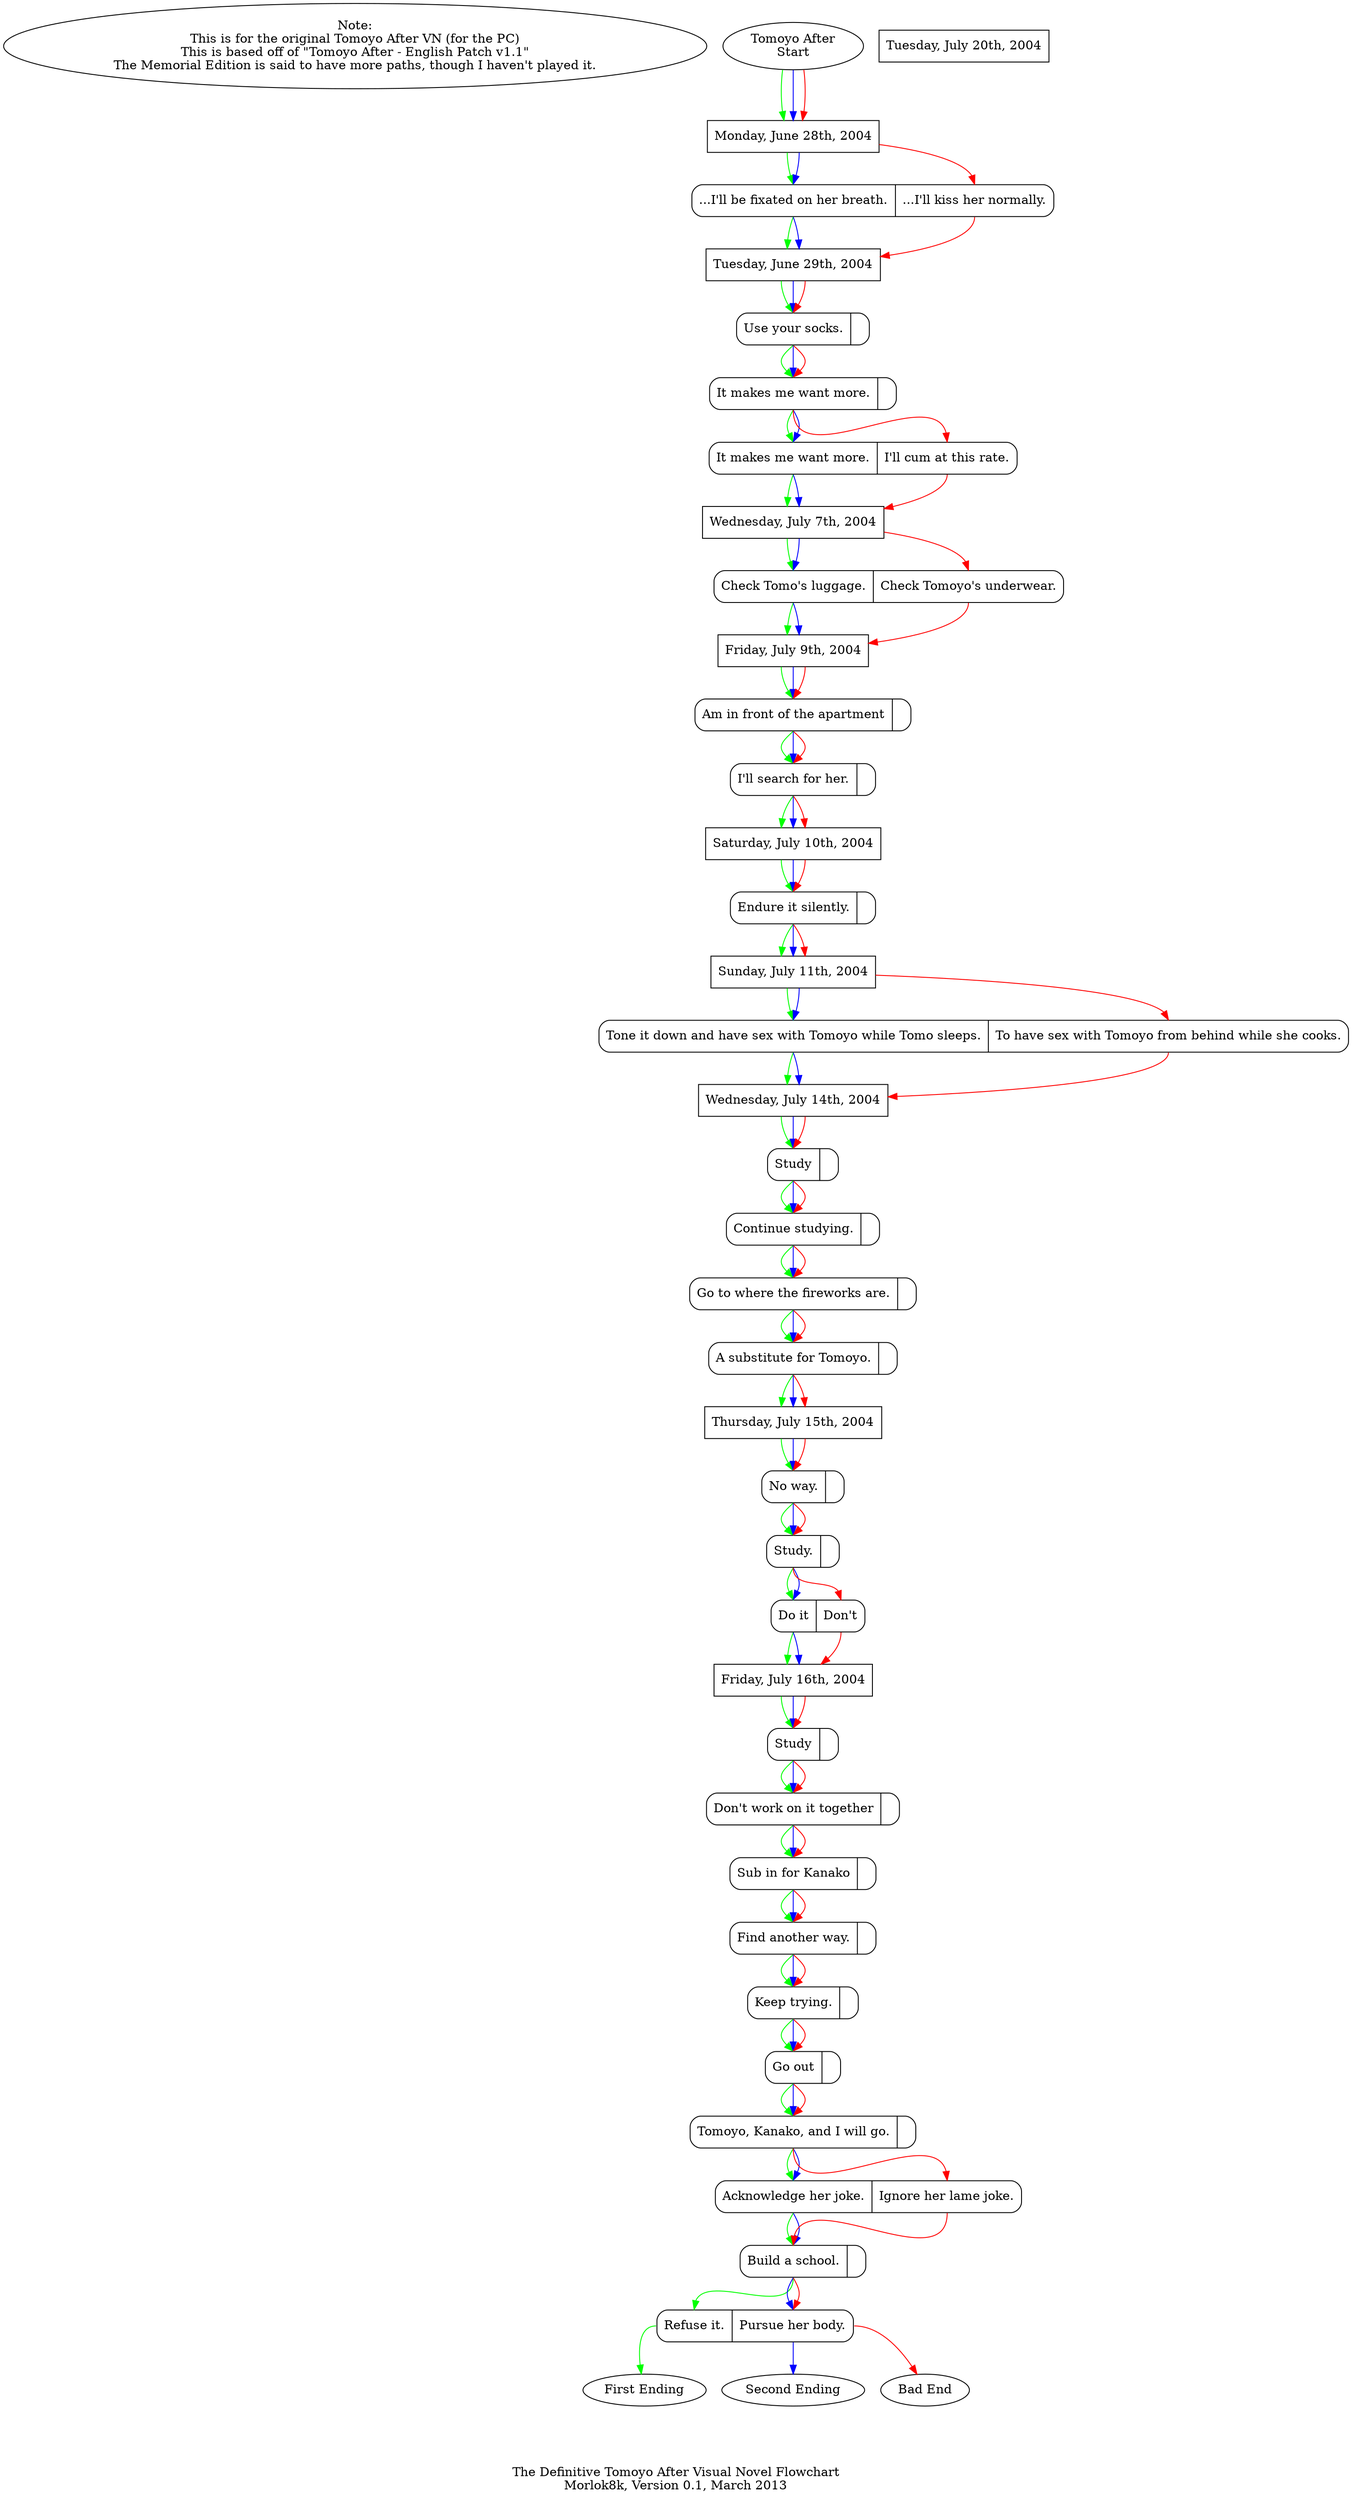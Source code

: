 
// http://www.graphviz.org/content/node-shapes
// http://www.graphviz.org/content/color-names#brewer

// clannad SEEN files:
// http://www.baka-tsuki.org/project/index.php?title=Clannad:SEEN6803

// walkthroughs:
// http://soukyuu.emevas.net/CLANNAD_guide.html
// http://www.gamefaqs.com/pc/921463-clannad/faqs/61132



// The Definitive Clannad Visual Novel Flowchart
digraph Clannad{
    graph [ label = "\n\n\n\nThe Definitive Tomoyo After Visual Novel Flowchart\nMorlok8k, Version 0.1, March 2013" ];


    Note [label = "Note:\nThis is for the original Tomoyo After VN (for the PC)\nThis is based off of \"Tomoyo After - English Patch v1.1\"\nThe Memorial Edition is said to have more paths, though I haven't played it."];

//Tomoyo After

//start


    Start [label = "Tomoyo After\nStart"];

    //June 28
    JUN_28 [shape = box, label = "Monday, June 28th, 2004"];

    Start -> JUN_28 [color = green]    //END1
    Start -> JUN_28 [color = blue]    //END2
    Start -> JUN_28 [color = red]    //BAD_END

    TA_1 [shape = Mrecord, label = "<a>...I'll be fixated on her breath.|<aa>...I'll kiss her normally."];
    JUN_28 -> TA_1:a [color = green]    //END1
    JUN_28 -> TA_1:a [color = blue]    //END2
    JUN_28 -> TA_1:aa [color = red]    //BAD_END


    //June 29
    JUN_29 [shape = box, label = "Tuesday, June 29th, 2004"];
    TA_1:a -> JUN_29 [color = green]    //END1
    TA_1:a -> JUN_29 [color = blue]    //END2
    TA_1:aa -> JUN_29 [color = red]    //BAD_END

    TA_2 [shape = Mrecord, label = "<a>Use your socks.|<aa>"];
    JUN_29 -> TA_2:a [color = green]    //END1
    JUN_29 -> TA_2:a [color = blue]    //END2
    JUN_29 -> TA_2:a [color = red]    //BAD_END

    TA_3 [shape = Mrecord, label = "<a>It makes me want more.|<aa>"];
    TA_2:a -> TA_3:a [color = green]    //END1
    TA_2:a -> TA_3:a [color = blue]    //END2
    TA_2:a -> TA_3:a [color = red]    //BAD_END

    TA_4 [shape = Mrecord, label = "<a>It makes me want more.|<aa>I'll cum at this rate."];
    TA_3:a -> TA_4:a [color = green]    //END1
    TA_3:a -> TA_4:a [color = blue]    //END2
    TA_3:a -> TA_4:aa [color = red]    //BAD_END


    //July 07
    JUL_7 [shape = box, label = "Wednesday, July 7th, 2004"];
    TA_4:a -> JUL_7 [color = green]    //END1
    TA_4:a -> JUL_7 [color = blue]    //END2
    TA_4:aa -> JUL_7 [color = red]    //BAD_END

    TA_5 [shape = Mrecord, label = "<a>Check Tomo's luggage.|<aa>Check Tomoyo's underwear."];
    JUL_7 -> TA_5:a [color = green]    //END1
    JUL_7 -> TA_5:a [color = blue]    //END2
    JUL_7 -> TA_5:aa [color = red]    //BAD_END


    //July 09
    JUL_9 [shape = box, label = "Friday, July 9th, 2004"];
    TA_5:a -> JUL_9 [color = green]    //END1
    TA_5:a -> JUL_9 [color = blue]    //END2
    TA_5:aa -> JUL_9 [color = red]    //BAD_END

    TA_6 [shape = Mrecord, label = "<a>Am in front of the apartment|<aa>"];
    JUL_9 -> TA_6:a [color = green]    //END1
    JUL_9 -> TA_6:a [color = blue]    //END2
    JUL_9 -> TA_6:a [color = red]    //BAD_END

    TA_7 [shape = Mrecord, label = "<a>I'll search for her.|<aa>"];
    TA_6:a -> TA_7:a [color = green]    //END1
    TA_6:a -> TA_7:a [color = blue]    //END2
    TA_6:a -> TA_7:a [color = red]    //BAD_END


    //July 10
    JUL_10 [shape = box, label = "Saturday, July 10th, 2004"];
    TA_7:a -> JUL_10 [color = green]    //END1
    TA_7:a -> JUL_10 [color = blue]    //END2
    TA_7:a -> JUL_10 [color = red]    //BAD_END

    TA_8 [shape = Mrecord, label = "<a>Endure it silently.|<aa>"];
    JUL_10 -> TA_8:a [color = green]    //END1
    JUL_10 -> TA_8:a [color = blue]    //END2
    JUL_10 -> TA_8:a [color = red]    //BAD_END


    //July 11
    JUL_11 [shape = box, label = "Sunday, July 11th, 2004"];
    TA_8:a -> JUL_11 [color = green]    //END1
    TA_8:a -> JUL_11 [color = blue]    //END2
    TA_8:a -> JUL_11 [color = red]    //BAD_END

    TA_9 [shape = Mrecord, label = "<a>Tone it down and have sex with Tomoyo while Tomo sleeps.|<aa>To have sex with Tomoyo from behind while she cooks."];
    JUL_11 -> TA_9:a [color = green]    //END1
    JUL_11 -> TA_9:a [color = blue]    //END2
    JUL_11 -> TA_9:aa [color = red]    //BAD_END


    //July 14
    JUL_14 [shape = box, label = "Wednesday, July 14th, 2004"];
    TA_9:a -> JUL_14 [color = green]    //END1
    TA_9:a -> JUL_14 [color = blue]    //END2
    TA_9:aa -> JUL_14 [color = red]    //BAD_END

    TA_10 [shape = Mrecord, label = "<a>Study|<aa>"];
    JUL_14 -> TA_10:a [color = green]    //END1
    JUL_14 -> TA_10:a [color = blue]    //END2
    JUL_14 -> TA_10:a [color = red]    //BAD_END

    TA_11 [shape = Mrecord, label = "<a>Continue studying.|<aa>"];
    TA_10:a -> TA_11:a [color = green]    //END1
    TA_10:a -> TA_11:a [color = blue]    //END2
    TA_10:a -> TA_11:a [color = red]    //BAD_END

    TA_12 [shape = Mrecord, label = "<a>Go to where the fireworks are.|<aa>"];
    TA_11:a -> TA_12:a [color = green]    //END1
    TA_11:a -> TA_12:a [color = blue]    //END2
    TA_11:a -> TA_12:a [color = red]    //BAD_END

    TA_13 [shape = Mrecord, label = "<a>A substitute for Tomoyo.|<aa>"];
    TA_12:a -> TA_13:a [color = green]    //END1
    TA_12:a -> TA_13:a [color = blue]    //END2
    TA_12:a -> TA_13:a [color = red]    //BAD_END


    //July 15
    JUL_15 [shape = box, label = "Thursday, July 15th, 2004"];
    TA_13:a -> JUL_15 [color = green]    //END1
    TA_13:a -> JUL_15 [color = blue]    //END2
    TA_13:a -> JUL_15 [color = red]    //BAD_END

    TA_14 [shape = Mrecord, label = "<a>No way.|<aa>"];
    JUL_15 -> TA_14:a [color = green]    //END1
    JUL_15 -> TA_14:a [color = blue]    //END2
    JUL_15 -> TA_14:a [color = red]    //BAD_END

    TA_15 [shape = Mrecord, label = "<a>Study.|<aa>"];
    TA_14:a -> TA_15:a [color = green]    //END1
    TA_14:a -> TA_15:a [color = blue]    //END2
    TA_14:a -> TA_15:a [color = red]    //BAD_END

    TA_16 [shape = Mrecord, label = "<a>Do it|<aa>Don't"];
    TA_15:a -> TA_16:a [color = green]    //END1
    TA_15:a -> TA_16:a [color = blue]    //END2
    TA_15:a -> TA_16:aa [color = red]    //BAD_END


    //July 16
    JUL_16 [shape = box, label = "Friday, July 16th, 2004"];
    TA_16:a -> JUL_16 [color = green]    //END1
    TA_16:a -> JUL_16 [color = blue]    //END2
    TA_16:aa -> JUL_16 [color = red]    //BAD_END

    TA_17 [shape = Mrecord, label = "<a>Study|<aa>"];
    JUL_16 -> TA_17:a [color = green]    //END1
    JUL_16 -> TA_17:a [color = blue]    //END2
    JUL_16 -> TA_17:a [color = red]    //BAD_END

    TA_18 [shape = Mrecord, label = "<a>Don't work on it together|<aa>"];
    TA_17:a -> TA_18:a [color = green]    //END1
    TA_17:a -> TA_18:a [color = blue]    //END2
    TA_17:a -> TA_18:a [color = red]    //BAD_END

    TA_19 [shape = Mrecord, label = "<a>Sub in for Kanako|<aa>"];
    TA_18:a -> TA_19:a [color = green]    //END1
    TA_18:a -> TA_19:a [color = blue]    //END2
    TA_18:a -> TA_19:a [color = red]    //BAD_END


    //July 20
    JUL_20 [shape = box, label = "Tuesday, July 20th, 2004"];


    TA_20 [shape = Mrecord, label = "<a>Find another way.|<aa>"];
    TA_19:a -> TA_20:a [color = green]    //END1
    TA_19:a -> TA_20:a [color = blue]    //END2
    TA_19:a -> TA_20:a [color = red]    //BAD_END


    //July 21
    TA_21 [shape = Mrecord, label = "<a>Keep trying.|<aa>"];
    TA_20:a -> TA_21:a [color = green]    //END1
    TA_20:a -> TA_21:a [color = blue]    //END2
    TA_20:a -> TA_21:a [color = red]    //BAD_END


    //July 23
    TA_22 [shape = Mrecord, label = "<a>Go out|<aa>"];
    TA_21:a -> TA_22:a [color = green]    //END1
    TA_21:a -> TA_22:a [color = blue]    //END2
    TA_21:a -> TA_22:a [color = red]    //BAD_END


    //August 10
    TA_23 [shape = Mrecord, label = "<a>Tomoyo, Kanako, and I will go.|<aa>"];
    TA_22:a -> TA_23:a [color = green]    //END1
    TA_22:a -> TA_23:a [color = blue]    //END2
    TA_22:a -> TA_23:a [color = red]    //BAD_END


    //August 11
    TA_24 [shape = Mrecord, label = "<a>Acknowledge her joke.|<aa>Ignore her lame joke."];
    TA_23:a -> TA_24:a [color = green]    //END1
    TA_23:a -> TA_24:a [color = blue]    //END2
    TA_23:a -> TA_24:aa [color = red]    //BAD_END


    //August 12
    TA_25 [shape = Mrecord, label = "<a>Build a school.|<aa>"];
    TA_24:a -> TA_25:a [color = green]    //END1
    TA_24:a -> TA_25:a [color = blue]    //END2
    TA_24:aa -> TA_25:a [color = red]    //BAD_END


    //August 14
    TA_26 [shape = Mrecord, label = "<a>Refuse it.|<aa>Pursue her body."];
    TA_25:a -> TA_26:a [color = green]    //END1
    TA_25:a -> TA_26:aa [color = blue]    //END2
    TA_25:a -> TA_26:aa [color = red]    //BAD_END





    END1_END [label = "First Ending"];
    TA_26:a -> END1_END [color = green]    //END1

    END2_END [label = "Second Ending"];
    TA_26:aa -> END2_END [color = blue]    //END2

    BAD_END [label = "Bad End"];
    TA_26:aa -> BAD_END [color = red]    //END2

/*
-----June 28
   
-----June 29
   Use your socks.
   ★It makes me want more.
   ★I'll cum at this rate.
-----July 07
   Check Tomoyo's underwear.
-----July 09
   Am in front of the supermarket.
   I'll search for her.
-----July 10
   Endure it silently.
-----July 11
   To have sex with Tomoyo from behind while she cooks.
-----July 14
   Study
   Continue studying.
   Go to where the fireworks are.
   A substitute for Tomoyo.
-----July 15
   No way.
   Study
   Don't
-----July 16
   Study
   Don't work on it together
   Sub in for Kanako
-----July 20
   Find another way.
-----July 21
   Keep trying.
-----July 23
   Go out
-----August 10
   Tomoyo, Kanako, and I will go.
-----August 11
   Ignore her lame joke.
-----August 12
   Build a school.
-----August 14
   Pursue her body.
*/



}
